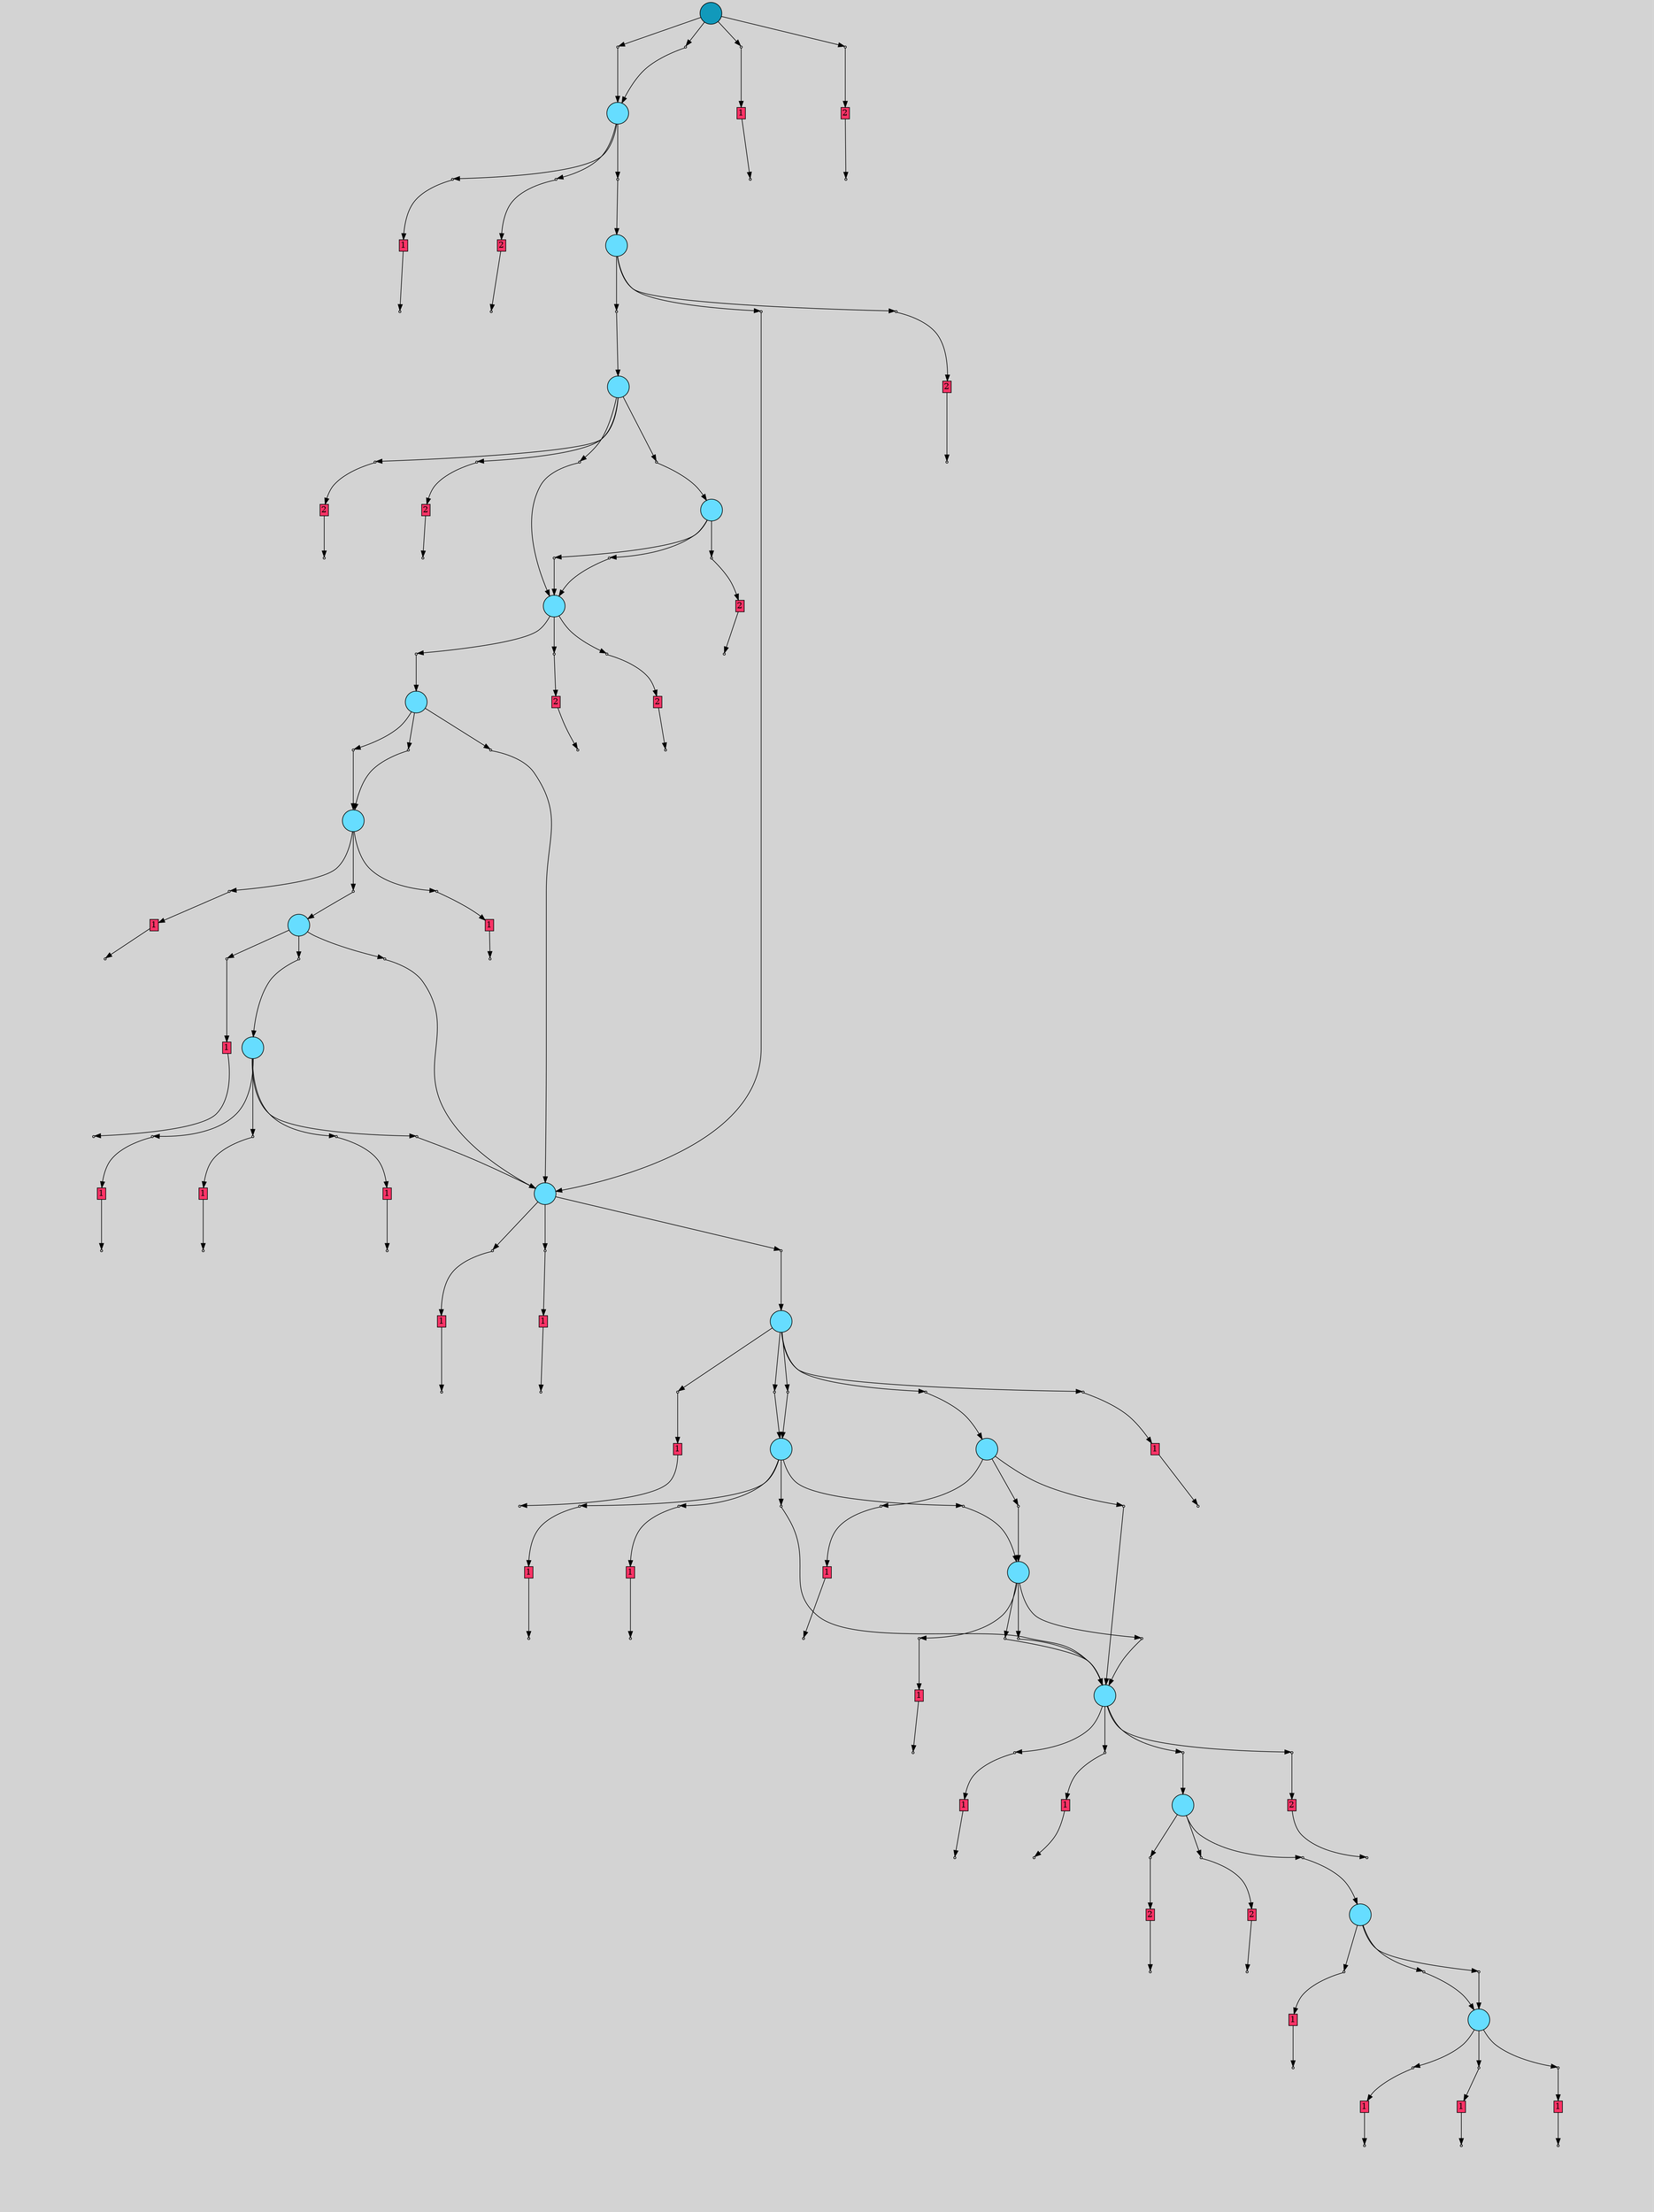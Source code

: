 // File exported with GEGELATI v1.4.0
// On the 2025-07-12 07:25:03
// With the File::TPGGraphDotExporter
digraph{
	graph[pad = "0.212, 0.055" bgcolor = lightgray]
	node[shape=circle style = filled label = ""]
		T807764 [fillcolor="#1199bb"]
		T604827 [fillcolor="#66ddff"]
		A807765 [fillcolor="#ff3366" shape=box margin=0.03 width=0 height=0 label="1"]
		A807766 [fillcolor="#ff3366" shape=box margin=0.03 width=0 height=0 label="2"]
		T428298 [fillcolor="#66ddff"]
		A631362 [fillcolor="#ff3366" shape=box margin=0.03 width=0 height=0 label="1"]
		A659824 [fillcolor="#ff3366" shape=box margin=0.03 width=0 height=0 label="2"]
		T193209 [fillcolor="#66ddff"]
		A429346 [fillcolor="#ff3366" shape=box margin=0.03 width=0 height=0 label="2"]
		T361575 [fillcolor="#66ddff"]
		A193395 [fillcolor="#ff3366" shape=box margin=0.03 width=0 height=0 label="1"]
		A161590 [fillcolor="#ff3366" shape=box margin=0.03 width=0 height=0 label="1"]
		T163905 [fillcolor="#66ddff"]
		A359077 [fillcolor="#ff3366" shape=box margin=0.03 width=0 height=0 label="2"]
		A361789 [fillcolor="#ff3366" shape=box margin=0.03 width=0 height=0 label="2"]
		T240913 [fillcolor="#66ddff"]
		T351508 [fillcolor="#66ddff"]
		T140091 [fillcolor="#66ddff"]
		T128663 [fillcolor="#66ddff"]
		A162549 [fillcolor="#ff3366" shape=box margin=0.03 width=0 height=0 label="1"]
		A164081 [fillcolor="#ff3366" shape=box margin=0.03 width=0 height=0 label="1"]
		T234307 [fillcolor="#66ddff"]
		A241155 [fillcolor="#ff3366" shape=box margin=0.03 width=0 height=0 label="2"]
		A241156 [fillcolor="#ff3366" shape=box margin=0.03 width=0 height=0 label="2"]
		A351684 [fillcolor="#ff3366" shape=box margin=0.03 width=0 height=0 label="2"]
		A85868 [fillcolor="#ff3366" shape=box margin=0.03 width=0 height=0 label="1"]
		T106742 [fillcolor="#66ddff"]
		A138921 [fillcolor="#ff3366" shape=box margin=0.03 width=0 height=0 label="1"]
		T84422 [fillcolor="#66ddff"]
		A128884 [fillcolor="#ff3366" shape=box margin=0.03 width=0 height=0 label="1"]
		T217980 [fillcolor="#66ddff"]
		A109289 [fillcolor="#ff3366" shape=box margin=0.03 width=0 height=0 label="1"]
		T61836 [fillcolor="#66ddff"]
		A84192 [fillcolor="#ff3366" shape=box margin=0.03 width=0 height=0 label="2"]
		A84247 [fillcolor="#ff3366" shape=box margin=0.03 width=0 height=0 label="1"]
		A84615 [fillcolor="#ff3366" shape=box margin=0.03 width=0 height=0 label="1"]
		T217227 [fillcolor="#66ddff"]
		A216893 [fillcolor="#ff3366" shape=box margin=0.03 width=0 height=0 label="1"]
		A217318 [fillcolor="#ff3366" shape=box margin=0.03 width=0 height=0 label="1"]
		A61460 [fillcolor="#ff3366" shape=box margin=0.03 width=0 height=0 label="2"]
		T49343 [fillcolor="#66ddff"]
		A61570 [fillcolor="#ff3366" shape=box margin=0.03 width=0 height=0 label="2"]
		A216090 [fillcolor="#ff3366" shape=box margin=0.03 width=0 height=0 label="1"]
		T203756 [fillcolor="#66ddff"]
		A46110 [fillcolor="#ff3366" shape=box margin=0.03 width=0 height=0 label="1"]
		T39171 [fillcolor="#66ddff"]
		A191182 [fillcolor="#ff3366" shape=box margin=0.03 width=0 height=0 label="1"]
		A203639 [fillcolor="#ff3366" shape=box margin=0.03 width=0 height=0 label="1"]
		A187643 [fillcolor="#ff3366" shape=box margin=0.03 width=0 height=0 label="1"]
		A40023 [fillcolor="#ff3366" shape=box margin=0.03 width=0 height=0 label="1"]
		A40024 [fillcolor="#ff3366" shape=box margin=0.03 width=0 height=0 label="1"]
		A39177 [fillcolor="#ff3366" shape=box margin=0.03 width=0 height=0 label="1"]
		P3419780 [fillcolor="#cccccc" shape=point label="0"] //
		I3419780 [shape=box style=invis label="5|0&1|0#1|8&#92;n5|4&0|10#0|2&#92;n2|0&0|0#0|4&#92;n5|0&0|10#0|1&#92;n"] //-0.379922|0.508338|-0.372777|0.032631|0.577609|0.806304|0.130204|0.640666|
		P3419780 -> I3419780[style=invis]
		T807764 -> P3419780 -> T604827
		P3419781 [fillcolor="#cccccc" shape=point label="0"] //
		I3419781 [shape=box style=invis label="5|0&1|0#1|8&#92;n5|0&0|10#0|1&#92;n"] //-0.379922|0.508338|0.130204|0.640666|
		P3419781 -> I3419781[style=invis]
		A807765 [fillcolor="#ff3366" shape=box margin=0.03 width=0 height=0 label="1"]
		T807764 -> P3419781 -> A807765
		P3419782 [fillcolor="#cccccc" shape=point label="0"] //
		I3419782 [shape=box style=invis label="7|0&1|3#1|10&#92;n18|0&0|0#1|5&#92;n2|3&0|7#1|0&#92;n1|3&1|3#0|3&#92;n16|4&0|3#0|4&#92;n15|3&0|4#0|7&#92;n11|5&0|10#0|3&#92;n5|4&0|5#1|1&#92;n12|0&0|4#1|7&#92;n"] //-0.712350|0.678364|0.404693|0.433337|-0.693324|0.717726|-0.932317|0.765846|-0.831676|0.764264|-0.593339|0.978043|-0.858321|-0.982388|0.687906|0.641802|0.980055|-0.824783|
		P3419782 -> I3419782[style=invis]
		A807766 [fillcolor="#ff3366" shape=box margin=0.03 width=0 height=0 label="2"]
		T807764 -> P3419782 -> A807766
		P3419783 [fillcolor="#cccccc" shape=point label="0"] //
		I3419783 [shape=box style=invis label="5|0&1|0#1|8&#92;n5|4&0|10#0|2&#92;n2|0&0|0#0|4&#92;n5|0&0|10#0|1&#92;n"] //-0.379922|0.508338|-0.372777|0.032631|0.577609|0.806304|0.130204|0.640666|
		P3419783 -> I3419783[style=invis]
		T807764 -> P3419783 -> T604827
		P3419784 [fillcolor="#cccccc" shape=point label="0"] //
		I3419784 [shape=box style=invis label="5|0&1|0#1|8&#92;n5|4&0|10#1|2&#92;n1|0&0|0#0|4&#92;n5|0&0|10#0|1&#92;n"] //-0.379922|0.508338|-0.372777|0.032631|0.577609|0.806304|0.130204|0.640666|
		P3419784 -> I3419784[style=invis]
		T604827 -> P3419784 -> T428298
		P3419785 [fillcolor="#cccccc" shape=point label="0"] //
		I3419785 [shape=box style=invis label="5|0&1|0#1|8&#92;n"] //-0.379922|0.508338|
		P3419785 -> I3419785[style=invis]
		A631362 [fillcolor="#ff3366" shape=box margin=0.03 width=0 height=0 label="1"]
		T604827 -> P3419785 -> A631362
		P3419786 [fillcolor="#cccccc" shape=point label="0"] //
		I3419786 [shape=box style=invis label="7|0&1|3#1|10&#92;n18|0&0|0#1|5&#92;n2|3&0|7#1|0&#92;n1|3&1|3#0|3&#92;n16|4&0|3#0|4&#92;n15|3&0|4#0|7&#92;n11|5&0|10#0|3&#92;n5|4&0|5#1|1&#92;n12|0&0|4#1|7&#92;n"] //-0.712350|0.678364|0.404693|0.433337|-0.693324|0.717726|-0.932317|0.765846|-0.831676|0.764264|-0.593339|0.978043|-0.858321|-0.982388|0.687906|0.641802|0.980055|-0.824783|
		P3419786 -> I3419786[style=invis]
		A659824 [fillcolor="#ff3366" shape=box margin=0.03 width=0 height=0 label="2"]
		T604827 -> P3419786 -> A659824
		P3419787 [fillcolor="#cccccc" shape=point label="1"] //
		I3419787 [shape=box style=invis label="7|6&0|5#1|0&#92;n4|4&0|5#0|6&#92;n12|4&0|5#0|4&#92;n7|9&0|4#1|10&#92;n18|2&0|9#1|7&#92;n6|9&1|8#0|3&#92;n12|1&0|9#1|5&#92;n17|4&1|3#0|4&#92;n19|0&0|4#0|10&#92;n"] //0.419366|0.645455|-0.525759|0.188791|-0.030977|0.222455|-0.374569|-0.484883|0.967518|-0.477245|-0.754110|-0.130361|-0.883472|-0.863558|-0.009290|-0.111063|0.494170|-0.951513|
		P3419787 -> I3419787[style=invis]
		A807765 -> P3419787
		P3419788 [fillcolor="#cccccc" shape=point label="1"] //
		I3419788 [shape=box style=invis label="18|0&1|5#0|9&#92;n14|6&0|0#1|3&#92;n16|1&0|6#1|3&#92;n11|9&1|6#1|1&#92;n2|9&0|9#1|6&#92;n13|9&0|9#0|1&#92;n14|0&1|6#1|0&#92;n13|1&1|3#1|10&#92;n15|2&0|9#1|1&#92;n"] //-0.748274|0.946189|0.129974|0.092275|0.954306|-0.495842|-0.837942|-0.612518|-0.918112|-0.015301|0.358362|-0.549849|-0.022048|-0.330513|0.817286|0.432393|-0.105537|-0.647783|
		P3419788 -> I3419788[style=invis]
		A807766 -> P3419788
		P3419789 [fillcolor="#cccccc" shape=point label="0"] //
		I3419789 [shape=box style=invis label="5|0&1|0#0|8&#92;n15|0&0|0#1|7&#92;n"] //-0.379922|0.508338|0.249969|-0.145776|
		P3419789 -> I3419789[style=invis]
		T428298 -> P3419789 -> T193209
		P3419790 [fillcolor="#cccccc" shape=point label="0"] //
		I3419790 [shape=box style=invis label="16|1&1|9#1|1&#92;n0|7&1|7#1|1&#92;n2|0&0|1#0|7&#92;n"] //0.737854|-0.429403|0.802853|-0.527679|0.870295|0.841700|
		P3419790 -> I3419790[style=invis]
		A429346 [fillcolor="#ff3366" shape=box margin=0.03 width=0 height=0 label="2"]
		T428298 -> P3419790 -> A429346
		P3419791 [fillcolor="#cccccc" shape=point label="0"] //
		I3419791 [shape=box style=invis label="5|0&1|0#1|8&#92;n"] //-0.379922|0.508338|
		P3419791 -> I3419791[style=invis]
		T428298 -> P3419791 -> T361575
		P3419792 [fillcolor="#cccccc" shape=point label="1"] //
		I3419792 [shape=box style=invis label="8|2&1|10#0|4&#92;n1|8&1|0#0|2&#92;n8|0&0|8#1|2&#92;n17|5&1|3#1|4&#92;n0|2&1|0#0|5&#92;n6|0&0|0#0|5&#92;n8|8&0|10#1|1&#92;n17|4&1|6#1|0&#92;n12|7&1|4#0|8&#92;n17|1&0|7#1|5&#92;n19|0&0|4#0|10&#92;n"] //0.257733|-0.477866|0.065933|0.880292|0.584757|-0.531393|0.452904|-0.644063|-0.586820|0.863974|-0.866690|0.794278|-0.727582|-0.081852|-0.652455|-0.726587|0.346251|0.716602|0.611047|-0.526145|0.494170|-0.951513|
		P3419792 -> I3419792[style=invis]
		A631362 -> P3419792
		P3419793 [fillcolor="#cccccc" shape=point label="1"] //
		I3419793 [shape=box style=invis label="14|0&1|6#1|0&#92;n19|9&1|7#1|9&#92;n13|1&1|3#1|10&#92;n15|2&0|9#1|1&#92;n"] //-0.022048|-0.330513|0.615988|0.129831|1.527309|0.432393|-0.105537|-0.647783|
		P3419793 -> I3419793[style=invis]
		A659824 -> P3419793
		P3419794 [fillcolor="#cccccc" shape=point label="0"] //
		I3419794 [shape=box style=invis label="8|1&0|6#1|8&#92;n8|6&0|1#1|9&#92;n17|3&0|6#0|0&#92;n15|3&0|3#1|7&#92;n1|3&1|3#0|3&#92;n16|4&0|3#0|4&#92;n15|0&0|4#0|4&#92;n"] //-0.258980|0.959682|-0.656309|0.713408|0.615815|-0.566745|-0.500094|0.978043|-0.932317|0.765846|-0.831676|0.764264|-0.574955|0.779109|
		P3419794 -> I3419794[style=invis]
		A193395 [fillcolor="#ff3366" shape=box margin=0.03 width=0 height=0 label="1"]
		T193209 -> P3419794 -> A193395
		P3419795 [fillcolor="#cccccc" shape=point label="0"] //
		I3419795 [shape=box style=invis label="3|0&1|3#1|3&#92;n"] //-0.787363|-0.572795|
		P3419795 -> I3419795[style=invis]
		A161590 [fillcolor="#ff3366" shape=box margin=0.03 width=0 height=0 label="1"]
		T193209 -> P3419795 -> A161590
		P3419796 [fillcolor="#cccccc" shape=point label="0"] //
		I3419796 [shape=box style=invis label="5|0&1|0#0|8&#92;n"] //-0.379922|0.508338|
		P3419796 -> I3419796[style=invis]
		T193209 -> P3419796 -> T163905
		P3419797 [fillcolor="#cccccc" shape=point label="1"] //
		I3419797 [shape=box style=invis label="4|2&1|3#1|1&#92;n15|7&1|3#1|5&#92;n5|7&0|7#1|8&#92;n5|0&0|7#0|5&#92;n19|1&1|2#0|0&#92;n"] //-0.022092|0.661773|-0.752221|0.351586|0.371362|0.215007|-0.507479|-0.608942|0.394901|-0.771955|
		P3419797 -> I3419797[style=invis]
		A429346 -> P3419797
		P3419798 [fillcolor="#cccccc" shape=point label="0"] //
		I3419798 [shape=box style=invis label="15|0&1|4#1|4&#92;n"] //-0.960059|-0.025743|
		P3419798 -> I3419798[style=invis]
		A359077 [fillcolor="#ff3366" shape=box margin=0.03 width=0 height=0 label="2"]
		T361575 -> P3419798 -> A359077
		P3419799 [fillcolor="#cccccc" shape=point label="0"] //
		I3419799 [shape=box style=invis label="15|0&1|4#1|4&#92;n"] //-0.960059|-0.025743|
		P3419799 -> I3419799[style=invis]
		A361789 [fillcolor="#ff3366" shape=box margin=0.03 width=0 height=0 label="2"]
		T361575 -> P3419799 -> A361789
		P3419800 [fillcolor="#cccccc" shape=point label="0"] //
		I3419800 [shape=box style=invis label="5|0&1|0#1|8&#92;n"] //-0.379922|0.508338|
		P3419800 -> I3419800[style=invis]
		T361575 -> P3419800 -> T240913
		P3419801 [fillcolor="#cccccc" shape=point label="0"] //
		I3419801 [shape=box style=invis label="5|0&1|0#1|8&#92;n"] //-0.379922|0.508338|
		P3419801 -> I3419801[style=invis]
		T361575 -> P3419801 -> T351508
		P3419802 [fillcolor="#cccccc" shape=point label="1"] //
		I3419802 [shape=box style=invis label="2|0&1|2#1|4&#92;n19|0&0|10#0|10&#92;n18|1&1|7#0|8&#92;n3|2&1|7#0|1&#92;n"] //0.875218|-0.479025|-0.678098|0.478619|-0.316839|-0.099775|-0.556525|-0.379551|
		P3419802 -> I3419802[style=invis]
		A193395 -> P3419802
		P3419803 [fillcolor="#cccccc" shape=point label="1"] //
		I3419803 [shape=box style=invis label="10|7&1|10#0|5&#92;n17|1&0|7#1|5&#92;n11|0&1|10#0|1&#92;n19|0&0|10#0|10&#92;n6|2&0|0#0|5&#92;n"] //-0.109074|0.834073|0.468436|-0.526145|-0.371044|-0.839280|-0.678098|0.478619|-0.866690|0.794278|
		P3419803 -> I3419803[style=invis]
		A161590 -> P3419803
		P3419804 [fillcolor="#cccccc" shape=point label="0"] //
		I3419804 [shape=box style=invis label="5|0&1|0#1|8&#92;n"] //-0.379922|0.508338|
		P3419804 -> I3419804[style=invis]
		T163905 -> P3419804 -> T140091
		P3419805 [fillcolor="#cccccc" shape=point label="0"] //
		I3419805 [shape=box style=invis label="8|4&1|7#1|3&#92;n4|0&0|4#0|4&#92;n"] //-0.894132|-0.529426|-0.574955|0.779109|
		P3419805 -> I3419805[style=invis]
		T163905 -> P3419805 -> T140091
		P3419806 [fillcolor="#cccccc" shape=point label="0"] //
		I3419806 [shape=box style=invis label="5|1&1|7#0|6&#92;n9|9&0|1#0|2&#92;n7|0&0|9#0|9&#92;n"] //-0.001745|-0.509952|-0.788114|-0.202315|0.541539|-0.949801|
		P3419806 -> I3419806[style=invis]
		T163905 -> P3419806 -> T128663
		P3419807 [fillcolor="#cccccc" shape=point label="0"] //
		I3419807 [shape=box style=invis label="7|0&1|3#1|10&#92;n15|3&0|10#1|7&#92;n1|3&1|3#0|3&#92;n16|4&0|3#0|4&#92;n15|0&0|4#0|4&#92;n"] //-0.712350|0.678364|-0.500094|0.978043|-0.932317|0.765846|-0.831676|0.764264|-0.574955|0.779109|
		P3419807 -> I3419807[style=invis]
		A162549 [fillcolor="#ff3366" shape=box margin=0.03 width=0 height=0 label="1"]
		T163905 -> P3419807 -> A162549
		P3419808 [fillcolor="#cccccc" shape=point label="0"] //
		I3419808 [shape=box style=invis label="8|1&0|6#1|8&#92;n8|6&0|1#1|9&#92;n17|3&0|6#0|0&#92;n15|3&0|3#1|7&#92;n1|3&1|3#0|3&#92;n16|4&0|3#0|4&#92;n15|0&0|4#0|4&#92;n"] //-0.258980|0.959682|-0.656309|0.713408|0.615815|-0.566745|-0.500094|0.978043|-0.932317|0.765846|-0.831676|0.764264|-0.574955|0.779109|
		P3419808 -> I3419808[style=invis]
		A164081 [fillcolor="#ff3366" shape=box margin=0.03 width=0 height=0 label="1"]
		T163905 -> P3419808 -> A164081
		P3419809 [fillcolor="#cccccc" shape=point label="1"] //
		I3419809 [shape=box style=invis label="15|7&1|3#1|5&#92;n8|2&1|1#0|9&#92;n5|7&0|7#1|8&#92;n5|0&0|7#0|5&#92;n4|1&0|10#1|4&#92;n"] //-0.752221|0.351586|-0.160177|0.252227|0.371362|0.215007|-0.507479|-0.608942|0.101411|0.244957|
		P3419809 -> I3419809[style=invis]
		A359077 -> P3419809
		P3419810 [fillcolor="#cccccc" shape=point label="1"] //
		I3419810 [shape=box style=invis label="15|7&1|3#1|5&#92;n8|2&1|1#0|9&#92;n5|7&0|7#1|8&#92;n5|0&0|7#0|5&#92;n4|1&0|10#1|4&#92;n"] //-0.752221|0.351586|-0.160177|0.252227|0.371362|0.215007|-0.507479|-0.608942|0.101411|0.244957|
		P3419810 -> I3419810[style=invis]
		A361789 -> P3419810
		P3419811 [fillcolor="#cccccc" shape=point label="0"] //
		I3419811 [shape=box style=invis label="5|0&1|0#0|8&#92;n"] //-0.379922|0.508338|
		P3419811 -> I3419811[style=invis]
		T240913 -> P3419811 -> T234307
		P3419812 [fillcolor="#cccccc" shape=point label="0"] //
		I3419812 [shape=box style=invis label="15|0&1|4#1|4&#92;n"] //-0.960059|-0.025743|
		P3419812 -> I3419812[style=invis]
		A241155 [fillcolor="#ff3366" shape=box margin=0.03 width=0 height=0 label="2"]
		T240913 -> P3419812 -> A241155
		P3419813 [fillcolor="#cccccc" shape=point label="0"] //
		I3419813 [shape=box style=invis label="15|0&1|4#1|4&#92;n"] //-0.960059|-0.025743|
		P3419813 -> I3419813[style=invis]
		A241156 [fillcolor="#ff3366" shape=box margin=0.03 width=0 height=0 label="2"]
		T240913 -> P3419813 -> A241156
		P3419814 [fillcolor="#cccccc" shape=point label="0"] //
		I3419814 [shape=box style=invis label="13|0&1|0#1|8&#92;n"] //-0.379922|0.508338|
		P3419814 -> I3419814[style=invis]
		A351684 [fillcolor="#ff3366" shape=box margin=0.03 width=0 height=0 label="2"]
		T351508 -> P3419814 -> A351684
		P3419815 [fillcolor="#cccccc" shape=point label="0"] //
		I3419815 [shape=box style=invis label="5|0&1|0#1|8&#92;n"] //-0.379922|0.508338|
		P3419815 -> I3419815[style=invis]
		T351508 -> P3419815 -> T240913
		P3419816 [fillcolor="#cccccc" shape=point label="0"] //
		I3419816 [shape=box style=invis label="5|0&1|0#1|8&#92;n"] //-0.379922|0.508338|
		P3419816 -> I3419816[style=invis]
		T351508 -> P3419816 -> T240913
		P3419817 [fillcolor="#cccccc" shape=point label="0"] //
		I3419817 [shape=box style=invis label="3|0&1|3#1|3&#92;n5|0&0|0#1|6&#92;n"] //-0.787363|-0.572795|-0.379922|0.508338|
		P3419817 -> I3419817[style=invis]
		A85868 [fillcolor="#ff3366" shape=box margin=0.03 width=0 height=0 label="1"]
		T140091 -> P3419817 -> A85868
		P3419818 [fillcolor="#cccccc" shape=point label="0"] //
		I3419818 [shape=box style=invis label="5|0&1|0#1|8&#92;n"] //-0.379922|0.508338|
		P3419818 -> I3419818[style=invis]
		T140091 -> P3419818 -> T106742
		P3419819 [fillcolor="#cccccc" shape=point label="0"] //
		I3419819 [shape=box style=invis label="9|1&1|3#1|6&#92;n8|6&0|1#1|9&#92;n17|3&0|6#0|0&#92;n1|3&1|3#0|3&#92;n16|4&0|3#0|4&#92;n15|0&0|4#0|0&#92;n"] //-0.855033|0.081921|-0.656309|0.713408|0.615815|-0.566745|-0.932317|0.765846|-0.831676|0.764264|-0.574955|0.779109|
		P3419819 -> I3419819[style=invis]
		A138921 [fillcolor="#ff3366" shape=box margin=0.03 width=0 height=0 label="1"]
		T140091 -> P3419819 -> A138921
		P3419820 [fillcolor="#cccccc" shape=point label="0"] //
		I3419820 [shape=box style=invis label="5|0&1|0#1|8&#92;n"] //-0.379922|0.508338|
		P3419820 -> I3419820[style=invis]
		T140091 -> P3419820 -> T84422
		P3419821 [fillcolor="#cccccc" shape=point label="0"] //
		I3419821 [shape=box style=invis label="7|0&1|3#1|10&#92;n15|3&0|10#1|7&#92;n1|3&1|3#0|3&#92;n16|4&0|3#0|4&#92;n15|0&0|4#0|4&#92;n"] //-0.712350|0.678364|-0.500094|0.978043|-0.932317|0.765846|-0.831676|0.764264|-0.574955|0.779109|
		P3419821 -> I3419821[style=invis]
		A128884 [fillcolor="#ff3366" shape=box margin=0.03 width=0 height=0 label="1"]
		T128663 -> P3419821 -> A128884
		P3419822 [fillcolor="#cccccc" shape=point label="0"] //
		I3419822 [shape=box style=invis label="5|0&1|0#1|8&#92;n"] //-0.379922|0.508338|
		P3419822 -> I3419822[style=invis]
		T128663 -> P3419822 -> T106742
		P3419823 [fillcolor="#cccccc" shape=point label="0"] //
		I3419823 [shape=box style=invis label="5|0&1|0#1|8&#92;n"] //-0.379922|0.508338|
		P3419823 -> I3419823[style=invis]
		T128663 -> P3419823 -> T84422
		P3419824 [fillcolor="#cccccc" shape=point label="1"] //
		I3419824 [shape=box style=invis label="6|5&1|2#0|8&#92;n17|8&1|8#1|9&#92;n10|2&1|5#0|8&#92;n12|0&0|2#1|9&#92;n19|0&0|10#0|10&#92;n3|1&0|5#0|8&#92;n3|1&1|10#0|1&#92;n0|2&0|1#1|10&#92;n18|1&1|7#1|8&#92;n"] //0.816435|-0.460939|-0.652455|-0.726587|-0.507802|-0.749050|0.181947|-0.394075|-0.678098|0.478619|-0.506797|-0.847255|0.360987|-0.485675|0.109646|0.152901|-0.316839|-0.099775|
		P3419824 -> I3419824[style=invis]
		A162549 -> P3419824
		P3419825 [fillcolor="#cccccc" shape=point label="1"] //
		I3419825 [shape=box style=invis label="2|0&1|2#1|4&#92;n19|0&0|10#0|10&#92;n18|1&1|7#0|8&#92;n3|2&1|7#0|1&#92;n"] //0.875218|-0.479025|-0.678098|0.478619|-0.316839|-0.099775|-0.556525|-0.379551|
		P3419825 -> I3419825[style=invis]
		A164081 -> P3419825
		P3419826 [fillcolor="#cccccc" shape=point label="0"] //
		I3419826 [shape=box style=invis label="5|0&1|0#0|8&#92;n"] //-0.379922|0.508338|
		P3419826 -> I3419826[style=invis]
		T234307 -> P3419826 -> T217980
		P3419827 [fillcolor="#cccccc" shape=point label="0"] //
		I3419827 [shape=box style=invis label="5|0&1|0#0|8&#92;n"] //-0.379922|0.508338|
		P3419827 -> I3419827[style=invis]
		T234307 -> P3419827 -> T217980
		P3419828 [fillcolor="#cccccc" shape=point label="0"] //
		I3419828 [shape=box style=invis label="15|2&1|0#0|6&#92;n1|6&1|6#1|3&#92;n11|6&0|2#0|6&#92;n19|5&0|6#1|4&#92;n8|8&1|2#0|3&#92;n1|0&1|6#0|8&#92;n7|3&0|5#1|8&#92;n8|8&1|8#1|5&#92;n11|6&0|10#0|3&#92;n14|0&0|6#0|8&#92;n"] //-0.106341|-0.608291|0.439667|-0.273970|-0.324973|-0.415924|0.068885|-0.209880|-0.952495|-0.558097|-0.479987|-0.556274|-0.565427|0.823480|-0.643153|-0.537853|-0.581974|-1.180832|0.156723|-0.274930|
		P3419828 -> I3419828[style=invis]
		T234307 -> P3419828 -> T193209
		P3419829 [fillcolor="#cccccc" shape=point label="1"] //
		I3419829 [shape=box style=invis label="15|6&1|8#0|7&#92;n2|0&1|2#1|6&#92;n6|0&0|10#0|9&#92;n4|1&0|6#1|8&#92;n13|2&1|5#1|6&#92;n"] //-1.097812|-0.292948|-0.676136|0.754568|0.799566|-0.054054|0.101411|0.244957|0.530762|-0.942317|
		P3419829 -> I3419829[style=invis]
		A241155 -> P3419829
		P3419830 [fillcolor="#cccccc" shape=point label="1"] //
		I3419830 [shape=box style=invis label="2|0&1|2#1|6&#92;n5|6&1|5#1|10&#92;n8|2&1|1#0|9&#92;n4|1&0|6#1|4&#92;n"] //-0.676136|0.754568|0.847198|0.039833|-0.160177|0.252227|0.101411|0.244957|
		P3419830 -> I3419830[style=invis]
		A241156 -> P3419830
		P3419831 [fillcolor="#cccccc" shape=point label="1"] //
		I3419831 [shape=box style=invis label="15|7&1|3#1|5&#92;n8|2&1|1#0|9&#92;n5|7&0|7#1|8&#92;n5|0&0|7#0|5&#92;n4|1&0|10#1|4&#92;n"] //-0.752221|0.351586|-0.160177|0.252227|0.371362|0.215007|-0.507479|-0.608942|0.101411|0.244957|
		P3419831 -> I3419831[style=invis]
		A351684 -> P3419831
		P3419832 [fillcolor="#cccccc" shape=point label="1"] //
		I3419832 [shape=box style=invis label="6|5&1|3#0|8&#92;n12|0&1|2#1|9&#92;n19|0&0|10#0|10&#92;n14|2&0|5#1|10&#92;n18|1&1|7#0|6&#92;n"] //0.816435|-0.460939|0.297034|-0.394075|-0.678098|0.478619|0.155728|-0.513133|-0.316839|-0.099775|
		P3419832 -> I3419832[style=invis]
		A85868 -> P3419832
		P3419833 [fillcolor="#cccccc" shape=point label="0"] //
		I3419833 [shape=box style=invis label="3|0&1|3#1|3&#92;n5|0&0|0#1|8&#92;n"] //-0.787363|-0.572795|-0.379922|0.508338|
		P3419833 -> I3419833[style=invis]
		T106742 -> P3419833 -> T84422
		P3419834 [fillcolor="#cccccc" shape=point label="0"] //
		I3419834 [shape=box style=invis label="5|0&1|0#1|8&#92;n"] //-0.379922|0.508338|
		P3419834 -> I3419834[style=invis]
		T106742 -> P3419834 -> T84422
		P3419835 [fillcolor="#cccccc" shape=point label="0"] //
		I3419835 [shape=box style=invis label="15|0&1|7#1|5&#92;n5|0&0|0#1|8&#92;n"] //-0.364498|-0.011538|-0.379922|0.508338|
		P3419835 -> I3419835[style=invis]
		T106742 -> P3419835 -> T84422
		P3419836 [fillcolor="#cccccc" shape=point label="0"] //
		I3419836 [shape=box style=invis label="5|3&1|6#0|10&#92;n1|3&1|3#0|3&#92;n16|4&0|3#0|4&#92;n15|0&0|4#0|4&#92;n18|2&0|0#1|5&#92;n1|3&0|2#1|10&#92;n3|0&1|3#0|3&#92;n"] //-0.016261|0.334607|-0.932317|0.765846|-0.831676|0.764264|-0.574955|0.779109|-0.686809|0.433337|0.663551|-0.617731|-0.787363|-0.572795|
		P3419836 -> I3419836[style=invis]
		A109289 [fillcolor="#ff3366" shape=box margin=0.03 width=0 height=0 label="1"]
		T106742 -> P3419836 -> A109289
		P3419837 [fillcolor="#cccccc" shape=point label="1"] //
		I3419837 [shape=box style=invis label="12|0&1|2#1|9&#92;n6|5&1|3#0|8&#92;n14|2&0|5#1|10&#92;n19|0&0|10#1|10&#92;n9|2&0|2#1|4&#92;n18|1&1|7#0|8&#92;n"] //0.297034|-0.394075|0.816435|-0.460939|0.155728|-0.513133|-0.678098|0.478619|0.984157|-0.556788|-0.316839|-0.099775|
		P3419837 -> I3419837[style=invis]
		A138921 -> P3419837
		P3419838 [fillcolor="#cccccc" shape=point label="0"] //
		I3419838 [shape=box style=invis label="3|0&1|3#1|3&#92;n"] //-0.787363|-0.572795|
		P3419838 -> I3419838[style=invis]
		T84422 -> P3419838 -> T61836
		P3419839 [fillcolor="#cccccc" shape=point label="0"] //
		I3419839 [shape=box style=invis label="16|2&1|6#1|4&#92;n15|8&0|2#1|8&#92;n11|5&0|8#1|8&#92;n5|4&0|5#1|1&#92;n12|0&0|4#1|7&#92;n"] //-0.290701|0.805220|0.382175|0.529381|-0.323287|-0.185504|0.687906|0.641802|0.980055|-0.824783|
		P3419839 -> I3419839[style=invis]
		A84192 [fillcolor="#ff3366" shape=box margin=0.03 width=0 height=0 label="2"]
		T84422 -> P3419839 -> A84192
		P3419840 [fillcolor="#cccccc" shape=point label="0"] //
		I3419840 [shape=box style=invis label="13|3&1|6#1|5&#92;n16|7&1|5#0|6&#92;n4|4&0|7#0|3&#92;n4|0&1|7#0|4&#92;n"] //0.295044|0.929729|0.545124|-0.184685|0.537982|-0.981535|0.043851|-0.256336|
		P3419840 -> I3419840[style=invis]
		A84247 [fillcolor="#ff3366" shape=box margin=0.03 width=0 height=0 label="1"]
		T84422 -> P3419840 -> A84247
		P3419841 [fillcolor="#cccccc" shape=point label="0"] //
		I3419841 [shape=box style=invis label="13|3&1|6#1|5&#92;n16|7&1|5#0|6&#92;n4|4&0|7#0|3&#92;n4|0&1|7#0|4&#92;n"] //0.295044|0.929729|0.545124|-0.184685|0.537982|-0.981535|0.043851|-0.256336|
		P3419841 -> I3419841[style=invis]
		A84615 [fillcolor="#ff3366" shape=box margin=0.03 width=0 height=0 label="1"]
		T84422 -> P3419841 -> A84615
		P3419842 [fillcolor="#cccccc" shape=point label="1"] //
		I3419842 [shape=box style=invis label="17|2&1|10#0|6&#92;n12|0&0|2#1|9&#92;n19|0&0|10#0|10&#92;n6|2&0|0#0|5&#92;n18|1&1|7#1|8&#92;n"] //-0.496628|-0.341263|0.221809|-0.394075|-0.678098|0.478619|-0.866690|0.794278|-0.316839|-0.099775|
		P3419842 -> I3419842[style=invis]
		A128884 -> P3419842
		P3419843 [fillcolor="#cccccc" shape=point label="0"] //
		I3419843 [shape=box style=invis label="5|0&1|0#0|8&#92;n"] //-0.379922|0.508338|
		P3419843 -> I3419843[style=invis]
		T217980 -> P3419843 -> T217227
		P3419844 [fillcolor="#cccccc" shape=point label="0"] //
		I3419844 [shape=box style=invis label="15|0&1|4#0|4&#92;n"] //-0.960059|-0.025743|
		P3419844 -> I3419844[style=invis]
		A216893 [fillcolor="#ff3366" shape=box margin=0.03 width=0 height=0 label="1"]
		T217980 -> P3419844 -> A216893
		P3419845 [fillcolor="#cccccc" shape=point label="0"] //
		I3419845 [shape=box style=invis label="15|0&1|4#0|4&#92;n"] //-0.960059|-0.025743|
		P3419845 -> I3419845[style=invis]
		A217318 [fillcolor="#ff3366" shape=box margin=0.03 width=0 height=0 label="1"]
		T217980 -> P3419845 -> A217318
		P3419846 [fillcolor="#cccccc" shape=point label="1"] //
		I3419846 [shape=box style=invis label="10|9&1|3#1|7&#92;n15|9&0|9#1|3&#92;n2|0&1|6#1|4&#92;n1|1&0|9#1|7&#92;n19|0&0|10#0|10&#92;n6|2&0|0#0|5&#92;n"] //-0.891302|0.655358|0.767052|0.668751|0.875218|-0.479025|-0.534647|0.048819|-0.678098|0.478619|-0.866690|0.794278|
		P3419846 -> I3419846[style=invis]
		A109289 -> P3419846
		P3419847 [fillcolor="#cccccc" shape=point label="0"] //
		I3419847 [shape=box style=invis label="16|2&1|6#1|4&#92;n15|8&0|2#1|8&#92;n11|5&0|8#1|8&#92;n5|4&0|5#1|1&#92;n12|0&0|4#1|7&#92;n"] //-0.290701|0.805220|0.382175|0.529381|-0.323287|-0.185504|0.687906|0.641802|0.980055|-0.824783|
		P3419847 -> I3419847[style=invis]
		A61460 [fillcolor="#ff3366" shape=box margin=0.03 width=0 height=0 label="2"]
		T61836 -> P3419847 -> A61460
		P3419848 [fillcolor="#cccccc" shape=point label="0"] //
		I3419848 [shape=box style=invis label="3|0&1|3#1|3&#92;n11|0&1|1#0|0&#92;n"] //-0.787363|-0.572795|0.901768|-0.708113|
		P3419848 -> I3419848[style=invis]
		T61836 -> P3419848 -> T49343
		P3419849 [fillcolor="#cccccc" shape=point label="0"] //
		I3419849 [shape=box style=invis label="16|2&1|6#1|4&#92;n15|8&0|2#1|8&#92;n11|5&0|8#1|8&#92;n5|4&0|5#1|1&#92;n12|0&0|4#1|7&#92;n"] //-0.290701|0.805220|0.382175|0.529381|-0.323287|-0.185504|0.687906|0.641802|0.980055|-0.824783|
		P3419849 -> I3419849[style=invis]
		A61570 [fillcolor="#ff3366" shape=box margin=0.03 width=0 height=0 label="2"]
		T61836 -> P3419849 -> A61570
		P3419850 [fillcolor="#cccccc" shape=point label="1"] //
		I3419850 [shape=box style=invis label="14|0&1|6#1|0&#92;n19|9&1|7#1|9&#92;n18|6&1|2#0|4&#92;n3|6&0|6#1|0&#92;n4|1&0|6#1|4&#92;n15|2&0|9#1|1&#92;n"] //-0.022048|-0.330513|0.615988|0.129831|-0.413757|0.470192|0.572992|0.265892|0.101411|0.244957|-0.105537|-0.647783|
		P3419850 -> I3419850[style=invis]
		A84192 -> P3419850
		P3419851 [fillcolor="#cccccc" shape=point label="1"] //
		I3419851 [shape=box style=invis label="18|0&1|6#0|9&#92;n17|7&1|10#0|4&#92;n2|4&0|0#0|7&#92;n8|0&0|4#1|4&#92;n18|1&1|7#0|8&#92;n6|2&0|0#0|5&#92;n19|0&0|10#0|10&#92;n"] //0.004071|-0.251630|0.257733|-0.477866|-0.023278|-0.016810|-0.763561|-0.970082|-0.316839|-0.099775|-0.866690|0.794278|-0.678098|0.478619|
		P3419851 -> I3419851[style=invis]
		A84247 -> P3419851
		P3419852 [fillcolor="#cccccc" shape=point label="1"] //
		I3419852 [shape=box style=invis label="18|0&1|6#0|9&#92;n17|7&1|10#0|4&#92;n2|4&0|0#0|7&#92;n8|0&0|4#1|4&#92;n18|1&1|7#0|8&#92;n6|2&0|0#0|5&#92;n19|0&0|10#0|10&#92;n"] //0.004071|-0.251630|0.257733|-0.477866|-0.023278|-0.016810|-0.763561|-0.970082|-0.316839|-0.099775|-0.866690|0.794278|-0.678098|0.478619|
		P3419852 -> I3419852[style=invis]
		A84615 -> P3419852
		P3419853 [fillcolor="#cccccc" shape=point label="0"] //
		I3419853 [shape=box style=invis label="5|0&1|0#0|8&#92;n"] //-0.379922|0.508338|
		P3419853 -> I3419853[style=invis]
		T217227 -> P3419853 -> T193209
		P3419854 [fillcolor="#cccccc" shape=point label="0"] //
		I3419854 [shape=box style=invis label="5|0&1|0#0|8&#92;n"] //-0.379922|0.508338|
		P3419854 -> I3419854[style=invis]
		A216090 [fillcolor="#ff3366" shape=box margin=0.03 width=0 height=0 label="1"]
		T217227 -> P3419854 -> A216090
		P3419855 [fillcolor="#cccccc" shape=point label="0"] //
		I3419855 [shape=box style=invis label="5|3&1|5#1|6&#92;n5|0&1|0#0|8&#92;n2|0&0|3#0|0&#92;n"] //0.344210|-0.843959|-0.379922|0.508338|0.332754|0.880947|
		P3419855 -> I3419855[style=invis]
		T217227 -> P3419855 -> T203756
		P3419856 [fillcolor="#cccccc" shape=point label="1"] //
		I3419856 [shape=box style=invis label="8|7&1|10#0|4&#92;n16|5&0|7#0|6&#92;n3|6&1|6#0|5&#92;n4|4&0|5#0|6&#92;n17|8&1|3#0|0&#92;n8|0&0|4#1|4&#92;n17|1&1|9#0|8&#92;n4|7&0|8#0|1&#92;n9|9&0|10#0|0&#92;n14|2&1|5#0|7&#92;n9|5&0|9#0|2&#92;n17|4&0|5#1|10&#92;n5|0&0|4#0|10&#92;n"] //0.257733|-0.477866|0.750084|-0.943250|0.046951|-0.200099|-0.525759|0.188791|0.037541|0.647822|-0.763561|-0.970082|-0.198514|0.883680|0.614908|0.238751|-0.339930|0.667060|-0.164544|-0.229557|0.905471|-0.682254|0.700119|0.942046|0.494170|-0.951513|
		P3419856 -> I3419856[style=invis]
		A216893 -> P3419856
		P3419857 [fillcolor="#cccccc" shape=point label="1"] //
		I3419857 [shape=box style=invis label="9|5&1|9#1|5&#92;n7|6&0|9#1|0&#92;n4|4&0|5#0|6&#92;n12|4&0|5#0|4&#92;n19|4&0|4#0|8&#92;n17|2&0|4#0|4&#92;n1|8&1|0#0|2&#92;n8|0&0|8#1|2&#92;n18|8&0|0#0|5&#92;n6|2&0|0#0|5&#92;n12|7&1|4#0|8&#92;n17|1&0|7#1|5&#92;n19|4&1|4#0|0&#92;n5|0&0|4#0|10&#92;n"] //0.462861|0.900646|0.419366|0.645455|-0.525759|0.188791|-0.033482|0.222455|-0.964030|0.478619|-0.334759|-0.553972|0.065933|0.880292|0.584757|-0.531393|-0.999306|-0.764772|-0.866690|0.794278|0.346251|0.716602|0.611047|-0.526145|-0.059602|-0.800649|0.494170|-0.951513|
		P3419857 -> I3419857[style=invis]
		A217318 -> P3419857
		P3419858 [fillcolor="#cccccc" shape=point label="1"] //
		I3419858 [shape=box style=invis label="14|0&1|6#1|0&#92;n19|9&1|7#1|9&#92;n18|6&1|2#0|4&#92;n4|1&0|6#1|4&#92;n15|2&0|9#1|1&#92;n"] //-0.026608|-0.330513|0.615988|0.129831|-0.413757|0.470192|0.101411|0.244957|-0.105537|-0.647783|
		P3419858 -> I3419858[style=invis]
		A61460 -> P3419858
		P3419859 [fillcolor="#cccccc" shape=point label="0"] //
		I3419859 [shape=box style=invis label="7|0&1|3#0|10&#92;n"] //-0.712350|0.678364|
		P3419859 -> I3419859[style=invis]
		A46110 [fillcolor="#ff3366" shape=box margin=0.03 width=0 height=0 label="1"]
		T49343 -> P3419859 -> A46110
		P3419860 [fillcolor="#cccccc" shape=point label="0"] //
		I3419860 [shape=box style=invis label="3|0&1|3#1|3&#92;n"] //-0.787363|-0.572795|
		P3419860 -> I3419860[style=invis]
		T49343 -> P3419860 -> T39171
		P3419861 [fillcolor="#cccccc" shape=point label="0"] //
		I3419861 [shape=box style=invis label="3|0&1|3#1|3&#92;n"] //-0.787363|-0.572795|
		P3419861 -> I3419861[style=invis]
		T49343 -> P3419861 -> T39171
		P3419862 [fillcolor="#cccccc" shape=point label="1"] //
		I3419862 [shape=box style=invis label="14|0&1|6#1|0&#92;n19|9&1|7#1|9&#92;n18|6&1|2#0|4&#92;n4|1&0|6#1|4&#92;n15|2&0|9#1|1&#92;n"] //-0.022048|-0.330513|0.615988|0.129831|-0.413757|0.470192|0.101411|0.244957|-0.105537|-0.647783|
		P3419862 -> I3419862[style=invis]
		A61570 -> P3419862
		P3419863 [fillcolor="#cccccc" shape=point label="1"] //
		I3419863 [shape=box style=invis label="9|0&1|7#0|5&#92;n17|1&1|9#1|8&#92;n8|6&0|0#0|0&#92;n19|4&0|10#0|5&#92;n17|2&0|4#0|4&#92;n17|4&0|6#1|10&#92;n5|0&0|4#0|10&#92;n"] //0.415654|0.679990|-0.198514|0.883680|-0.718275|0.077177|-0.964030|0.478619|0.443119|-0.553972|0.700119|0.942046|0.494170|-0.951513|
		P3419863 -> I3419863[style=invis]
		A216090 -> P3419863
		P3419864 [fillcolor="#cccccc" shape=point label="0"] //
		I3419864 [shape=box style=invis label="15|0&1|4#1|4&#92;n"] //-0.960059|-0.025743|
		P3419864 -> I3419864[style=invis]
		A191182 [fillcolor="#ff3366" shape=box margin=0.03 width=0 height=0 label="1"]
		T203756 -> P3419864 -> A191182
		P3419865 [fillcolor="#cccccc" shape=point label="0"] //
		I3419865 [shape=box style=invis label="5|0&1|0#0|8&#92;n"] //-0.379922|0.508338|
		P3419865 -> I3419865[style=invis]
		T203756 -> P3419865 -> T193209
		P3419866 [fillcolor="#cccccc" shape=point label="0"] //
		I3419866 [shape=box style=invis label="15|0&1|4#1|4&#92;n"] //-0.960059|-0.025743|
		P3419866 -> I3419866[style=invis]
		A203639 [fillcolor="#ff3366" shape=box margin=0.03 width=0 height=0 label="1"]
		T203756 -> P3419866 -> A203639
		P3419867 [fillcolor="#cccccc" shape=point label="0"] //
		I3419867 [shape=box style=invis label="15|0&1|4#1|4&#92;n"] //-0.960059|-0.025743|
		P3419867 -> I3419867[style=invis]
		A187643 [fillcolor="#ff3366" shape=box margin=0.03 width=0 height=0 label="1"]
		T203756 -> P3419867 -> A187643
		P3419868 [fillcolor="#cccccc" shape=point label="1"] //
		I3419868 [shape=box style=invis label="17|2&1|10#0|6&#92;n17|0&1|3#0|0&#92;n19|1&0|0#0|5&#92;n"] //-0.496628|-0.341263|-0.834414|-0.758038|0.576216|-0.547328|
		P3419868 -> I3419868[style=invis]
		A46110 -> P3419868
		P3419869 [fillcolor="#cccccc" shape=point label="0"] //
		I3419869 [shape=box style=invis label="5|0&1|7#1|7&#92;n"] //-0.863372|-0.761633|
		P3419869 -> I3419869[style=invis]
		A40023 [fillcolor="#ff3366" shape=box margin=0.03 width=0 height=0 label="1"]
		T39171 -> P3419869 -> A40023
		P3419870 [fillcolor="#cccccc" shape=point label="0"] //
		I3419870 [shape=box style=invis label="15|8&1|5#0|2&#92;n0|1&0|8#1|7&#92;n14|0&0|1#1|1&#92;n"] //0.002471|-0.511163|0.848464|-0.227347|-0.017780|-0.483803|
		P3419870 -> I3419870[style=invis]
		A40024 [fillcolor="#ff3366" shape=box margin=0.03 width=0 height=0 label="1"]
		T39171 -> P3419870 -> A40024
		P3419871 [fillcolor="#cccccc" shape=point label="0"] //
		I3419871 [shape=box style=invis label="3|0&1|3#1|3&#92;n"] //-0.787363|-0.572795|
		P3419871 -> I3419871[style=invis]
		A39177 [fillcolor="#ff3366" shape=box margin=0.03 width=0 height=0 label="1"]
		T39171 -> P3419871 -> A39177
		P3419872 [fillcolor="#cccccc" shape=point label="1"] //
		I3419872 [shape=box style=invis label="10|3&1|1#1|1&#92;n9|5&0|3#0|2&#92;n9|7&0|5#1|0&#92;n17|1&0|7#1|5&#92;n8|2&0|7#1|5&#92;n18|4&1|4#0|0&#92;n5|0&0|4#0|10&#92;n"] //0.024551|-0.934143|0.905471|-0.682254|0.862757|0.037172|0.611047|-0.526145|0.907882|-0.085888|-0.097244|-0.800649|0.494170|-0.951513|
		P3419872 -> I3419872[style=invis]
		A191182 -> P3419872
		P3419873 [fillcolor="#cccccc" shape=point label="1"] //
		I3419873 [shape=box style=invis label="17|6&0|1#0|7&#92;n14|0&0|6#1|3&#92;n17|5&0|0#0|2&#92;n1|3&1|3#1|3&#92;n11|0&1|10#0|3&#92;n3|1&0|0#1|6&#92;n9|7&0|5#1|0&#92;n18|4&1|4#0|0&#92;n14|2&1|5#0|7&#92;n5|0&0|4#0|10&#92;n"] //-0.325868|-0.789929|0.437523|0.565666|-0.494432|0.150783|0.121407|-0.332344|-0.371044|-0.839280|-0.203140|0.620019|0.862757|0.037172|-0.059602|-0.800649|-0.164544|-0.229557|0.494170|-0.951513|
		P3419873 -> I3419873[style=invis]
		A203639 -> P3419873
		P3419874 [fillcolor="#cccccc" shape=point label="1"] //
		I3419874 [shape=box style=invis label="17|1&1|9#0|8&#92;n3|7&1|4#1|10&#92;n18|4&1|4#0|0&#92;n14|2&1|5#0|7&#92;n5|0&0|4#0|10&#92;n"] //-0.198514|0.883680|0.714772|-0.394477|-0.059602|-0.800649|-0.097147|-0.229557|0.494170|-0.951513|
		P3419874 -> I3419874[style=invis]
		A187643 -> P3419874
		P3419875 [fillcolor="#cccccc" shape=point label="1"] //
		I3419875 [shape=box style=invis label="1|2&1|9#0|9&#92;n18|1&1|7#1|1&#92;n"] //-0.496356|0.066653|-0.730616|0.609732|
		P3419875 -> I3419875[style=invis]
		A40023 -> P3419875
		P3419876 [fillcolor="#cccccc" shape=point label="1"] //
		I3419876 [shape=box style=invis label="17|2&1|10#0|6&#92;n18|0&1|6#0|9&#92;n3|1&0|10#1|7&#92;n"] //-0.496628|-0.341263|0.004071|-0.251630|-0.486298|0.560095|
		P3419876 -> I3419876[style=invis]
		A40024 -> P3419876
		P3419877 [fillcolor="#cccccc" shape=point label="1"] //
		I3419877 [shape=box style=invis label="18|1&1|7#0|7&#92;n18|0&1|6#0|9&#92;n17|2&1|10#0|6&#92;n19|0&0|10#0|10&#92;n"] //-0.589990|-0.099775|0.005051|-0.251630|-0.496628|-0.341263|-0.678098|0.478619|
		P3419877 -> I3419877[style=invis]
		A39177 -> P3419877
}
